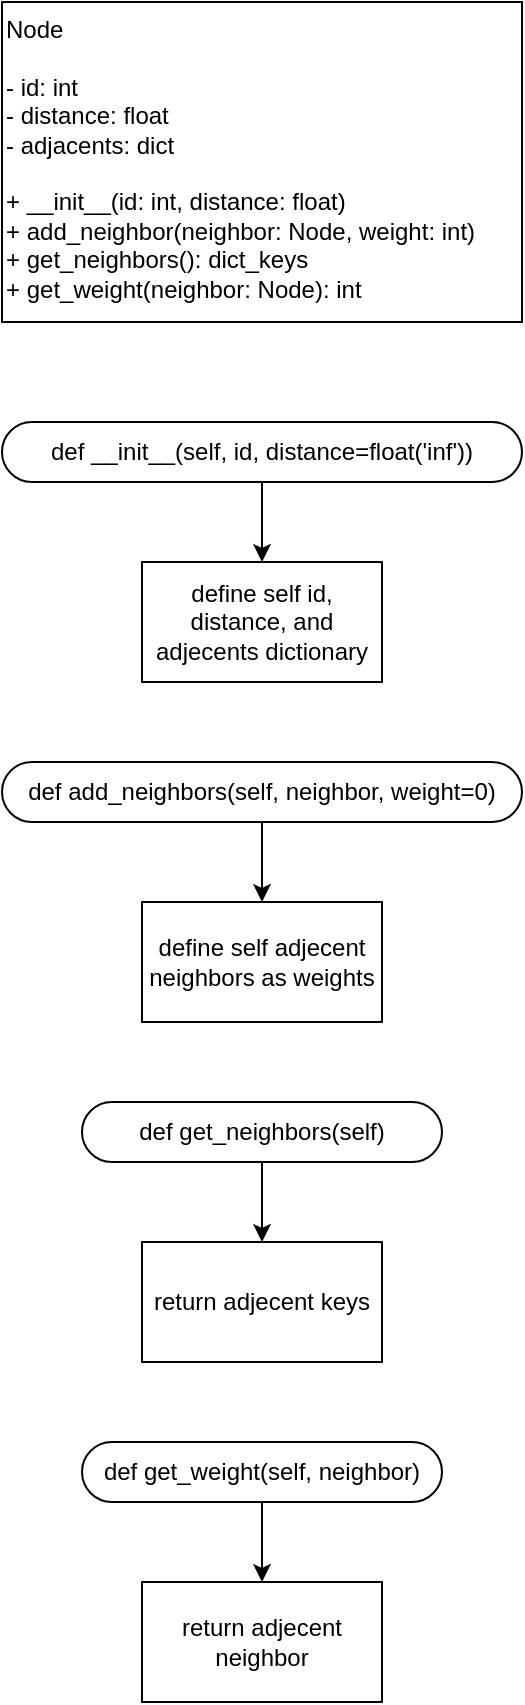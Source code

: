 <mxfile>
    <diagram id="p01LH7oJXtzLEmNJw-8F" name="Page-1">
        <mxGraphModel dx="351" dy="450" grid="1" gridSize="10" guides="1" tooltips="1" connect="1" arrows="1" fold="1" page="1" pageScale="1" pageWidth="850" pageHeight="1100" math="0" shadow="0">
            <root>
                <mxCell id="0"/>
                <mxCell id="1" parent="0"/>
                <mxCell id="2" value="Node&lt;br&gt;&lt;br&gt;- id: int&lt;br&gt;- distance: float&lt;br&gt;- adjacents: dict&lt;br&gt;&lt;br&gt;+ &lt;span class=&quot;hljs-title function_ invoke__&quot;&gt;__init__&lt;/span&gt;(&lt;span class=&quot;hljs-attr&quot;&gt;id&lt;/span&gt;: &lt;span class=&quot;hljs-keyword&quot;&gt;int&lt;/span&gt;, &lt;span class=&quot;hljs-attr&quot;&gt;distance&lt;/span&gt;: &lt;span class=&quot;hljs-keyword&quot;&gt;float&lt;/span&gt;)&lt;br&gt;+ &lt;span class=&quot;hljs-title function_ invoke__&quot;&gt;add_neighbor&lt;/span&gt;(&lt;span class=&quot;hljs-attr&quot;&gt;neighbor&lt;/span&gt;: Node, &lt;span class=&quot;hljs-attr&quot;&gt;weight&lt;/span&gt;: &lt;span class=&quot;hljs-keyword&quot;&gt;int&lt;/span&gt;)&lt;br&gt;+ &lt;span class=&quot;hljs-title function_ invoke__&quot;&gt;get_neighbors&lt;/span&gt;(): dict_keys&lt;br&gt;+ &lt;span class=&quot;hljs-title function_ invoke__&quot;&gt;get_weight&lt;/span&gt;(&lt;span class=&quot;hljs-attr&quot;&gt;neighbor&lt;/span&gt;: Node): &lt;span class=&quot;hljs-keyword&quot;&gt;int&lt;/span&gt;" style="rounded=0;whiteSpace=wrap;html=1;align=left;labelPosition=center;verticalLabelPosition=middle;verticalAlign=top;" vertex="1" parent="1">
                    <mxGeometry x="40" y="40" width="260" height="160" as="geometry"/>
                </mxCell>
                <mxCell id="5" value="" style="edgeStyle=none;html=1;" edge="1" parent="1" source="3" target="4">
                    <mxGeometry relative="1" as="geometry"/>
                </mxCell>
                <mxCell id="3" value="def __init__(self, id, distance=float('inf'))" style="rounded=1;whiteSpace=wrap;html=1;arcSize=50;" vertex="1" parent="1">
                    <mxGeometry x="40" y="250" width="260" height="30" as="geometry"/>
                </mxCell>
                <mxCell id="4" value="define self id, distance, and adjecents dictionary" style="rounded=0;whiteSpace=wrap;html=1;" vertex="1" parent="1">
                    <mxGeometry x="110" y="320" width="120" height="60" as="geometry"/>
                </mxCell>
                <mxCell id="6" value="" style="edgeStyle=none;html=1;" edge="1" parent="1" source="7" target="8">
                    <mxGeometry relative="1" as="geometry"/>
                </mxCell>
                <mxCell id="7" value="def add_neighbors(self, neighbor, weight=0)" style="rounded=1;whiteSpace=wrap;html=1;arcSize=50;" vertex="1" parent="1">
                    <mxGeometry x="40" y="420" width="260" height="30" as="geometry"/>
                </mxCell>
                <mxCell id="8" value="define self adjecent neighbors as weights" style="rounded=0;whiteSpace=wrap;html=1;" vertex="1" parent="1">
                    <mxGeometry x="110" y="490" width="120" height="60" as="geometry"/>
                </mxCell>
                <mxCell id="9" value="" style="edgeStyle=none;html=1;" edge="1" parent="1" source="10" target="11">
                    <mxGeometry relative="1" as="geometry"/>
                </mxCell>
                <mxCell id="10" value="def get_neighbors(self)" style="rounded=1;whiteSpace=wrap;html=1;arcSize=50;" vertex="1" parent="1">
                    <mxGeometry x="80" y="590" width="180" height="30" as="geometry"/>
                </mxCell>
                <mxCell id="11" value="return adjecent keys" style="rounded=0;whiteSpace=wrap;html=1;" vertex="1" parent="1">
                    <mxGeometry x="110" y="660" width="120" height="60" as="geometry"/>
                </mxCell>
                <mxCell id="12" value="" style="edgeStyle=none;html=1;" edge="1" parent="1" source="13" target="14">
                    <mxGeometry relative="1" as="geometry"/>
                </mxCell>
                <mxCell id="13" value="def get_weight(self, neighbor)" style="rounded=1;whiteSpace=wrap;html=1;arcSize=50;" vertex="1" parent="1">
                    <mxGeometry x="80" y="760" width="180" height="30" as="geometry"/>
                </mxCell>
                <mxCell id="14" value="return adjecent neighbor" style="rounded=0;whiteSpace=wrap;html=1;" vertex="1" parent="1">
                    <mxGeometry x="110" y="830" width="120" height="60" as="geometry"/>
                </mxCell>
            </root>
        </mxGraphModel>
    </diagram>
</mxfile>